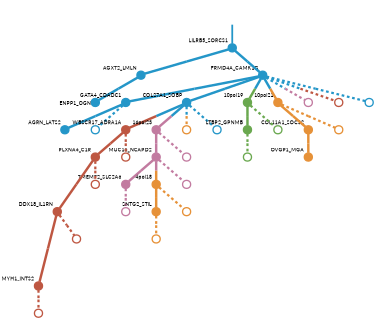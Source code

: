 strict digraph  {
graph[splines=false]; nodesep=0.7; rankdir=TB; ranksep=0.6; forcelabels=true; dpi=600; size=2.5;
0 [color="#2496c8ff", fillcolor="#2496c8ff", fixedsize=true, fontname=Lato, fontsize="12pt", height="0.25", label="", penwidth=3, shape=circle, style=filled, xlabel=LILRB5_SORCS1];
7 [color="#2496c8ff", fillcolor="#2496c8ff", fixedsize=true, fontname=Lato, fontsize="12pt", height="0.25", label="", penwidth=3, shape=circle, style=filled, xlabel=AGXT2_LMLN];
10 [color="#2496c8ff", fillcolor="#2496c8ff", fixedsize=true, fontname=Lato, fontsize="12pt", height="0.25", label="", penwidth=3, shape=circle, style=filled, xlabel=FRMD4A_CAMK1G];
1 [color="#be5742ff", fillcolor="#be5742ff", fixedsize=true, fontname=Lato, fontsize="12pt", height="0.25", label="", penwidth=3, shape=circle, style=filled, xlabel=MYH1_INTS2];
31 [color="#be5742ff", fillcolor="#be5742ff", fixedsize=true, fontname=Lato, fontsize="12pt", height="0.25", label="", penwidth=3, shape=circle, style=solid, xlabel=""];
2 [color="#be5742ff", fillcolor="#be5742ff", fixedsize=true, fontname=Lato, fontsize="12pt", height="0.25", label="", penwidth=3, shape=circle, style=filled, xlabel=DDX18_IL1RN];
32 [color="#be5742ff", fillcolor="#be5742ff", fixedsize=true, fontname=Lato, fontsize="12pt", height="0.25", label="", penwidth=3, shape=circle, style=solid, xlabel=""];
3 [color="#2496c8ff", fillcolor="#2496c8ff", fixedsize=true, fontname=Lato, fontsize="12pt", height="0.25", label="", penwidth=3, shape=circle, style=filled, xlabel=GATA4_CDADC1];
14 [color="#2496c8ff", fillcolor="#2496c8ff", fixedsize=true, fontname=Lato, fontsize="12pt", height="0.25", label="", penwidth=3, shape=circle, style=filled, xlabel=AGRN_LATS2];
36 [color="#2496c8ff", fillcolor="#2496c8ff", fixedsize=true, fontname=Lato, fontsize="12pt", height="0.25", label="", penwidth=3, shape=circle, style=solid, xlabel=""];
4 [color="#c27ba0ff", fillcolor="#c27ba0ff", fixedsize=true, fontname=Lato, fontsize="12pt", height="0.25", label="", penwidth=3, shape=circle, style=filled, xlabel=MUC16_NCAPD2];
8 [color="#c27ba0ff", fillcolor="#c27ba0ff", fixedsize=true, fontname=Lato, fontsize="12pt", height="0.25", label="", penwidth=3, shape=circle, style=filled, xlabel=TMEM72_SLC2A6];
17 [color="#e69138ff", fillcolor="#e69138ff", fixedsize=true, fontname=Lato, fontsize="12pt", height="0.25", label="", penwidth=3, shape=circle, style=filled, xlabel="4pol18"];
23 [color="#c27ba0ff", fillcolor="#c27ba0ff", fixedsize=true, fontname=Lato, fontsize="12pt", height="0.25", label="", penwidth=3, shape=circle, style=solid, xlabel=""];
5 [color="#2496c8ff", fillcolor="#2496c8ff", fixedsize=true, fontname=Lato, fontsize="12pt", height="0.25", label="", penwidth=3, shape=circle, style=filled, xlabel=ENPP1_OGN];
24 [color="#c27ba0ff", fillcolor="#c27ba0ff", fixedsize=true, fontname=Lato, fontsize="12pt", height="0.25", label="", penwidth=3, shape=circle, style=solid, xlabel=""];
9 [color="#e69138ff", fillcolor="#e69138ff", fixedsize=true, fontname=Lato, fontsize="12pt", height="0.25", label="", penwidth=3, shape=circle, style=filled, xlabel=COL11A1_SOCS2];
6 [color="#e69138ff", fillcolor="#e69138ff", fixedsize=true, fontname=Lato, fontsize="12pt", height="0.25", label="", penwidth=3, shape=circle, style=filled, xlabel=OVGP1_MGA];
16 [color="#2496c8ff", fillcolor="#2496c8ff", fixedsize=true, fontname=Lato, fontsize="12pt", height="0.25", label="", penwidth=3, shape=circle, style=filled, xlabel=COL27A1_SOBP];
18 [color="#6aa84fff", fillcolor="#6aa84fff", fixedsize=true, fontname=Lato, fontsize="12pt", height="0.25", label="", penwidth=3, shape=circle, style=filled, xlabel="10pol19"];
19 [color="#e69138ff", fillcolor="#e69138ff", fixedsize=true, fontname=Lato, fontsize="12pt", height="0.25", label="", penwidth=3, shape=circle, style=filled, xlabel="10pol21"];
25 [color="#c27ba0ff", fillcolor="#c27ba0ff", fixedsize=true, fontname=Lato, fontsize="12pt", height="0.25", label="", penwidth=3, shape=circle, style=solid, xlabel=""];
33 [color="#be5742ff", fillcolor="#be5742ff", fixedsize=true, fontname=Lato, fontsize="12pt", height="0.25", label="", penwidth=3, shape=circle, style=solid, xlabel=""];
37 [color="#2496c8ff", fillcolor="#2496c8ff", fixedsize=true, fontname=Lato, fontsize="12pt", height="0.25", label="", penwidth=3, shape=circle, style=solid, xlabel=""];
11 [color="#6aa84fff", fillcolor="#6aa84fff", fixedsize=true, fontname=Lato, fontsize="12pt", height="0.25", label="", penwidth=3, shape=circle, style=filled, xlabel=LTBP2_GPNMB];
22 [color="#6aa84fff", fillcolor="#6aa84fff", fixedsize=true, fontname=Lato, fontsize="12pt", height="0.25", label="", penwidth=3, shape=circle, style=solid, xlabel=""];
12 [color="#be5742ff", fillcolor="#be5742ff", fixedsize=true, fontname=Lato, fontsize="12pt", height="0.25", label="", penwidth=3, shape=circle, style=filled, xlabel=PLXNA4_C1R];
34 [color="#be5742ff", fillcolor="#be5742ff", fixedsize=true, fontname=Lato, fontsize="12pt", height="0.25", label="", penwidth=3, shape=circle, style=solid, xlabel=""];
13 [color="#e69138ff", fillcolor="#e69138ff", fixedsize=true, fontname=Lato, fontsize="12pt", height="0.25", label="", penwidth=3, shape=circle, style=filled, xlabel=SNTG2_STIL];
29 [color="#e69138ff", fillcolor="#e69138ff", fixedsize=true, fontname=Lato, fontsize="12pt", height="0.25", label="", penwidth=3, shape=circle, style=solid, xlabel=""];
15 [color="#be5742ff", fillcolor="#be5742ff", fixedsize=true, fontname=Lato, fontsize="12pt", height="0.25", label="", penwidth=3, shape=circle, style=filled, xlabel=WBSCR17_ADRA1A];
35 [color="#be5742ff", fillcolor="#be5742ff", fixedsize=true, fontname=Lato, fontsize="12pt", height="0.25", label="", penwidth=3, shape=circle, style=solid, xlabel=""];
20 [color="#c27ba0ff", fillcolor="#c27ba0ff", fixedsize=true, fontname=Lato, fontsize="12pt", height="0.25", label="", penwidth=3, shape=circle, style=filled, xlabel="16pol23"];
30 [color="#e69138ff", fillcolor="#e69138ff", fixedsize=true, fontname=Lato, fontsize="12pt", height="0.25", label="", penwidth=3, shape=circle, style=solid, xlabel=""];
38 [color="#2496c8ff", fillcolor="#2496c8ff", fixedsize=true, fontname=Lato, fontsize="12pt", height="0.25", label="", penwidth=3, shape=circle, style=solid, xlabel=""];
27 [color="#e69138ff", fillcolor="#e69138ff", fixedsize=true, fontname=Lato, fontsize="12pt", height="0.25", label="", penwidth=3, shape=circle, style=solid, xlabel=""];
21 [color="#6aa84fff", fillcolor="#6aa84fff", fixedsize=true, fontname=Lato, fontsize="12pt", height="0.25", label="", penwidth=3, shape=circle, style=solid, xlabel=""];
28 [color="#e69138ff", fillcolor="#e69138ff", fixedsize=true, fontname=Lato, fontsize="12pt", height="0.25", label="", penwidth=3, shape=circle, style=solid, xlabel=""];
26 [color="#c27ba0ff", fillcolor="#c27ba0ff", fixedsize=true, fontname=Lato, fontsize="12pt", height="0.25", label="", penwidth=3, shape=circle, style=solid, xlabel=""];
normal [label="", penwidth=3, style=invis, xlabel=LILRB5_SORCS1];
0 -> 7  [arrowsize=0, color="#2496c8ff;0.5:#2496c8ff", minlen="1.3200000524520874", penwidth="5.5", style=solid];
0 -> 10  [arrowsize=0, color="#2496c8ff;0.5:#2496c8ff", minlen="1.2000000476837158", penwidth="5.5", style=solid];
7 -> 5  [arrowsize=0, color="#2496c8ff;0.5:#2496c8ff", minlen="1.3799999952316284", penwidth="5.5", style=solid];
10 -> 3  [arrowsize=0, color="#2496c8ff;0.5:#2496c8ff", minlen="1.399999976158142", penwidth="5.5", style=solid];
10 -> 16  [arrowsize=0, color="#2496c8ff;0.5:#2496c8ff", minlen="1.1200000047683716", penwidth="5.5", style=solid];
10 -> 18  [arrowsize=0, color="#2496c8ff;0.5:#6aa84fff", minlen="1.059999942779541", penwidth="5.5", style=solid];
10 -> 19  [arrowsize=0, color="#2496c8ff;0.5:#e69138ff", minlen="1.059999942779541", penwidth="5.5", style=solid];
10 -> 25  [arrowsize=0, color="#2496c8ff;0.5:#c27ba0ff", minlen="1.059999942779541", penwidth=5, style=dashed];
10 -> 33  [arrowsize=0, color="#2496c8ff;0.5:#be5742ff", minlen="1.059999942779541", penwidth=5, style=dashed];
10 -> 37  [arrowsize=0, color="#2496c8ff;0.5:#2496c8ff", minlen="1.059999942779541", penwidth=5, style=dashed];
1 -> 31  [arrowsize=0, color="#be5742ff;0.5:#be5742ff", minlen="1.059999942779541", penwidth=5, style=dashed];
2 -> 1  [arrowsize=0, color="#be5742ff;0.5:#be5742ff", minlen="3.0", penwidth="5.5", style=solid];
2 -> 32  [arrowsize=0, color="#be5742ff;0.5:#be5742ff", minlen="1.059999942779541", penwidth=5, style=dashed];
3 -> 14  [arrowsize=0, color="#2496c8ff;0.5:#2496c8ff", minlen="1.1200000047683716", penwidth="5.5", style=solid];
3 -> 36  [arrowsize=0, color="#2496c8ff;0.5:#2496c8ff", minlen="1.059999942779541", penwidth=5, style=dashed];
4 -> 8  [arrowsize=0, color="#c27ba0ff;0.5:#c27ba0ff", minlen="1.2999999523162842", penwidth="5.5", style=solid];
4 -> 17  [arrowsize=0, color="#c27ba0ff;0.5:#e69138ff", minlen="1.059999942779541", penwidth="5.5", style=solid];
4 -> 23  [arrowsize=0, color="#c27ba0ff;0.5:#c27ba0ff", minlen="1.059999942779541", penwidth=5, style=dashed];
8 -> 24  [arrowsize=0, color="#c27ba0ff;0.5:#c27ba0ff", minlen="1.059999942779541", penwidth=5, style=dashed];
17 -> 13  [arrowsize=0, color="#e69138ff;0.5:#e69138ff", minlen="1.1800000667572021", penwidth="5.5", style=solid];
17 -> 27  [arrowsize=0, color="#e69138ff;0.5:#e69138ff", minlen="1.059999942779541", penwidth=5, style=dashed];
9 -> 6  [arrowsize=0, color="#e69138ff;0.5:#e69138ff", minlen="1.3200000524520874", penwidth="5.5", style=solid];
16 -> 15  [arrowsize=0, color="#2496c8ff;0.5:#be5742ff", minlen="1.1200000047683716", penwidth="5.5", style=solid];
16 -> 20  [arrowsize=0, color="#2496c8ff;0.5:#c27ba0ff", minlen="1.059999942779541", penwidth="5.5", style=solid];
16 -> 30  [arrowsize=0, color="#2496c8ff;0.5:#e69138ff", minlen="1.059999942779541", penwidth=5, style=dashed];
16 -> 38  [arrowsize=0, color="#2496c8ff;0.5:#2496c8ff", minlen="1.059999942779541", penwidth=5, style=dashed];
18 -> 11  [arrowsize=0, color="#6aa84fff;0.5:#6aa84fff", minlen="1.2000000476837158", penwidth="5.5", style=solid];
18 -> 21  [arrowsize=0, color="#6aa84fff;0.5:#6aa84fff", minlen="1.059999942779541", penwidth=5, style=dashed];
19 -> 9  [arrowsize=0, color="#e69138ff;0.5:#e69138ff", minlen="1.2999999523162842", penwidth="5.5", style=solid];
19 -> 28  [arrowsize=0, color="#e69138ff;0.5:#e69138ff", minlen="1.059999942779541", penwidth=5, style=dashed];
11 -> 22  [arrowsize=0, color="#6aa84fff;0.5:#6aa84fff", minlen="1.059999942779541", penwidth=5, style=dashed];
12 -> 2  [arrowsize=0, color="#be5742ff;0.5:#be5742ff", minlen="2.320000171661377", penwidth="5.5", style=solid];
12 -> 34  [arrowsize=0, color="#be5742ff;0.5:#be5742ff", minlen="1.059999942779541", penwidth=5, style=dashed];
13 -> 29  [arrowsize=0, color="#e69138ff;0.5:#e69138ff", minlen="1.059999942779541", penwidth=5, style=dashed];
15 -> 12  [arrowsize=0, color="#be5742ff;0.5:#be5742ff", minlen="1.1800000667572021", penwidth="5.5", style=solid];
15 -> 35  [arrowsize=0, color="#be5742ff;0.5:#be5742ff", minlen="1.059999942779541", penwidth=5, style=dashed];
20 -> 4  [arrowsize=0, color="#c27ba0ff;0.5:#c27ba0ff", minlen="1.399999976158142", penwidth="5.5", style=solid];
20 -> 26  [arrowsize=0, color="#c27ba0ff;0.5:#c27ba0ff", minlen="1.059999942779541", penwidth=5, style=dashed];
normal -> 0  [arrowsize=0, color="#2496c8ff", label="", penwidth=4, style=solid];
}
